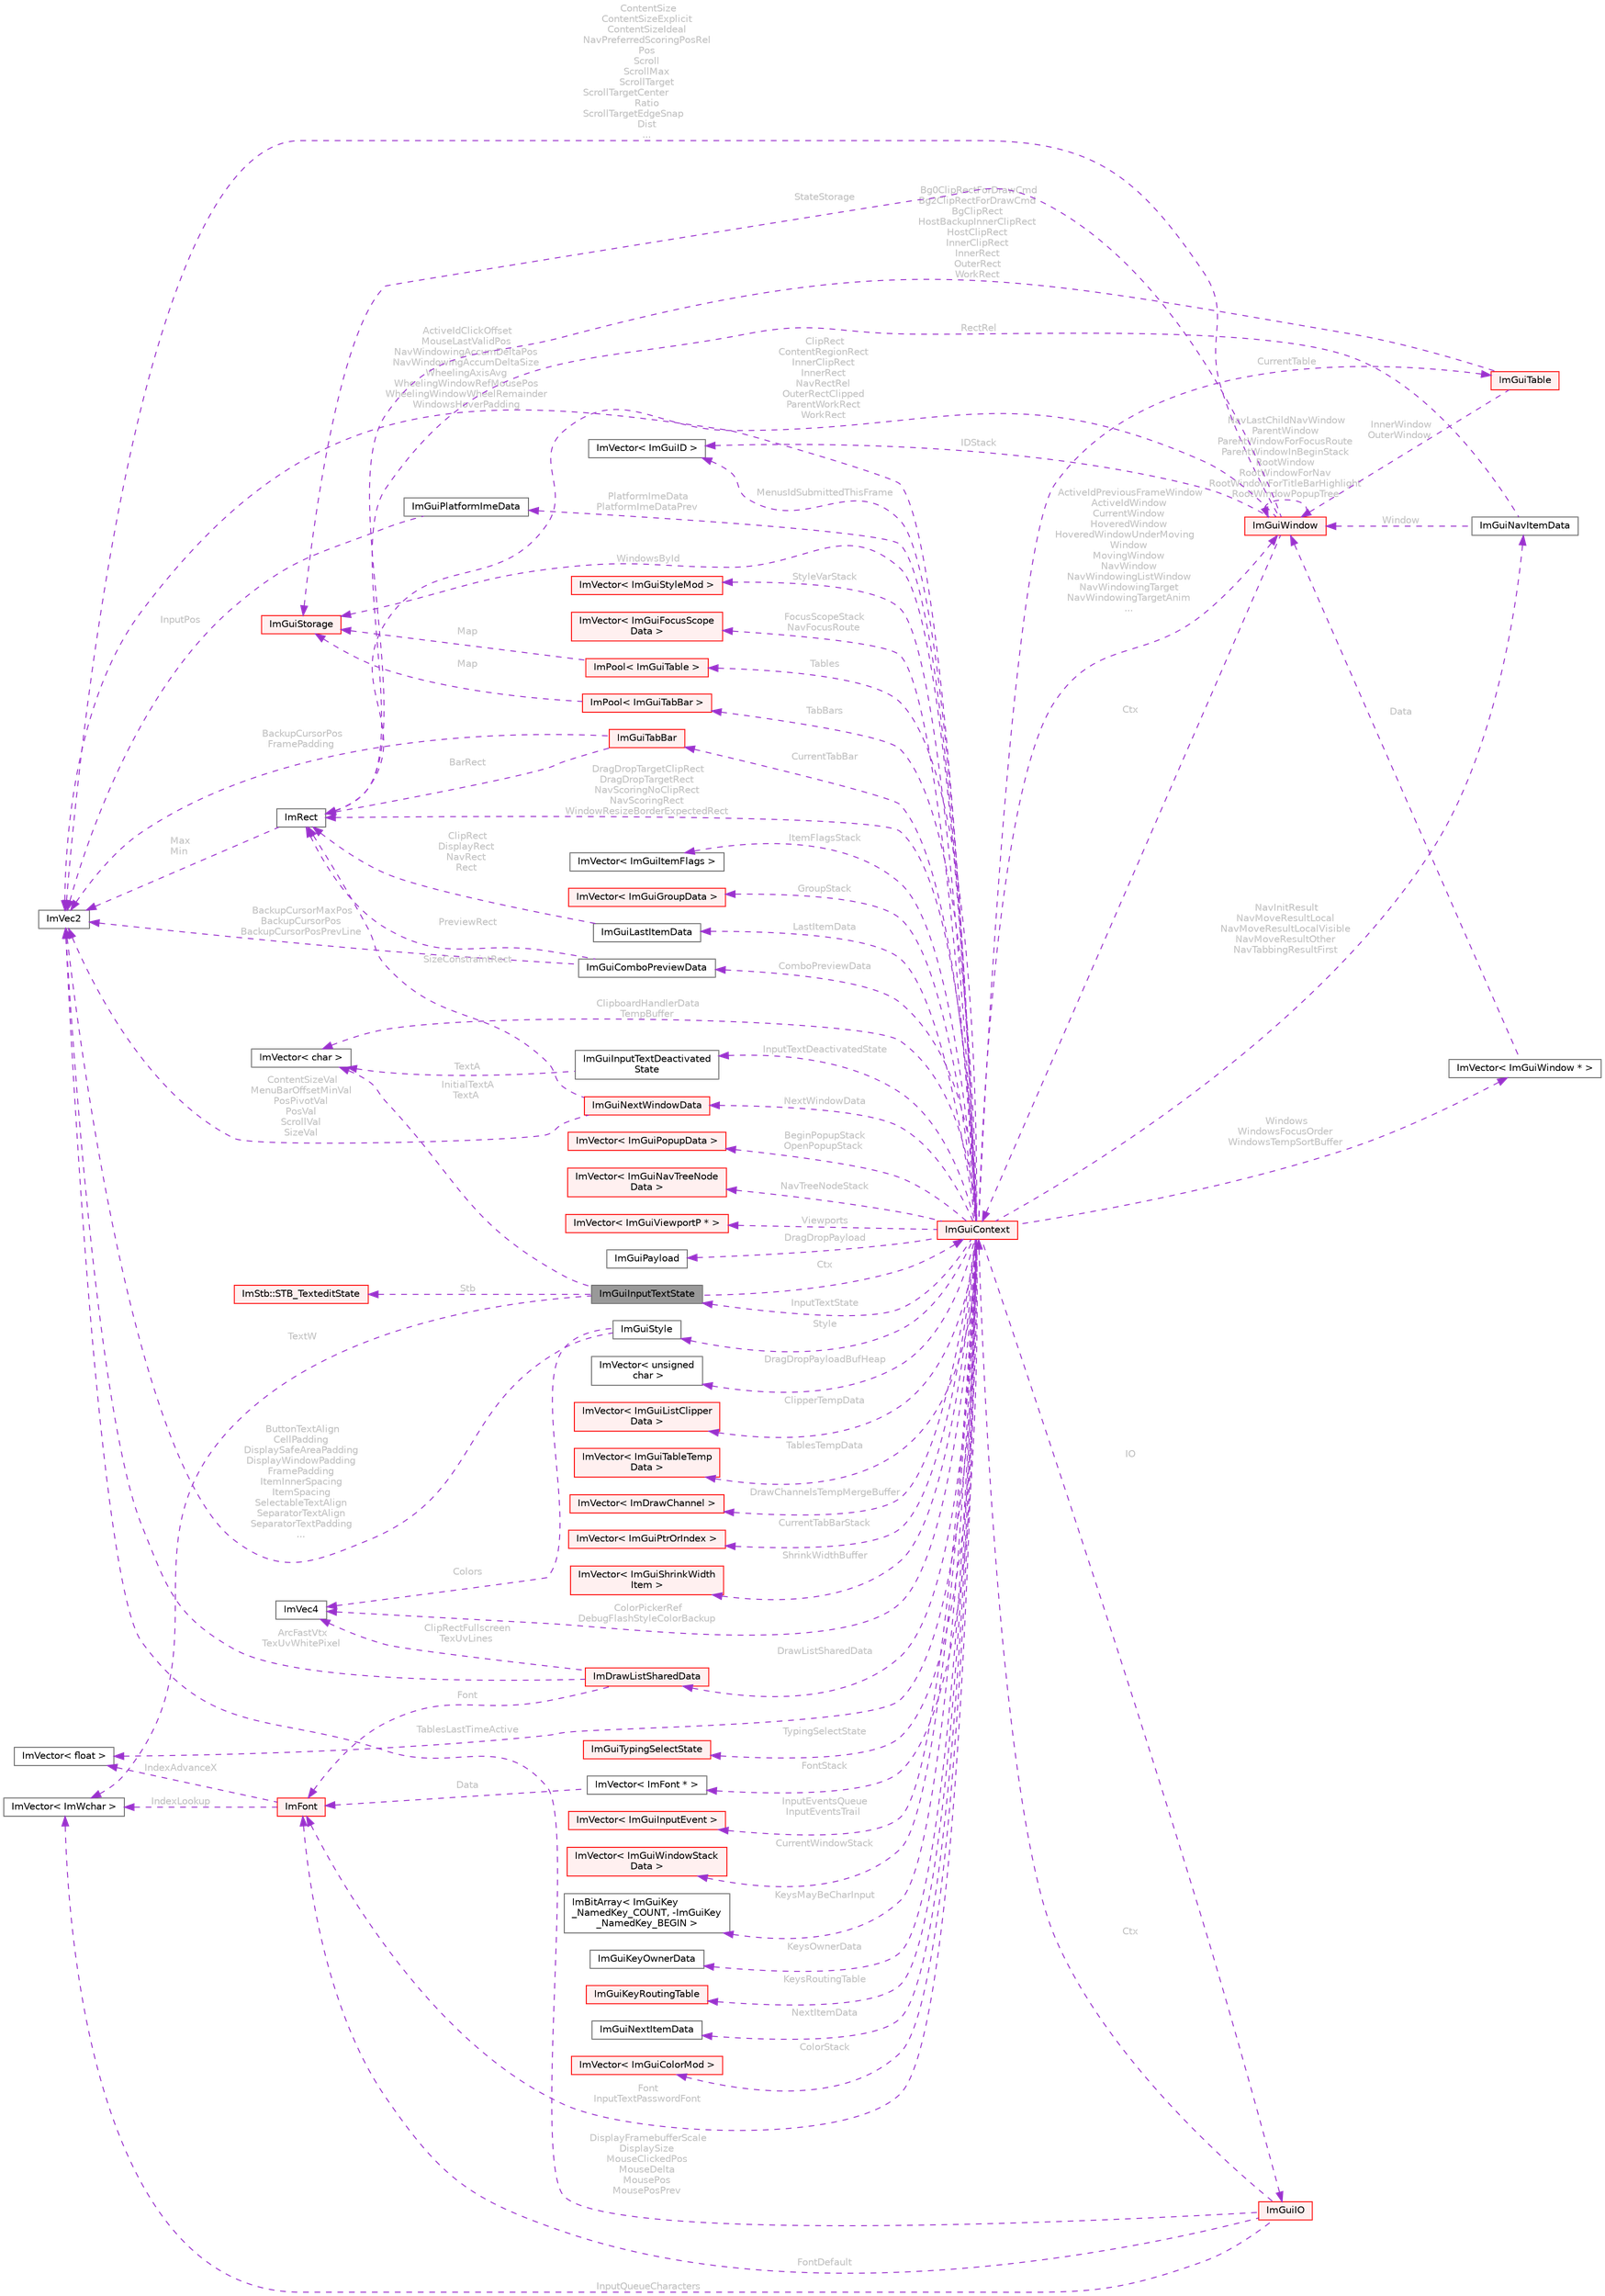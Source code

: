 digraph "ImGuiInputTextState"
{
 // LATEX_PDF_SIZE
  bgcolor="transparent";
  edge [fontname=Helvetica,fontsize=10,labelfontname=Helvetica,labelfontsize=10];
  node [fontname=Helvetica,fontsize=10,shape=box,height=0.2,width=0.4];
  rankdir="LR";
  Node1 [id="Node000001",label="ImGuiInputTextState",height=0.2,width=0.4,color="gray40", fillcolor="grey60", style="filled", fontcolor="black",tooltip=" "];
  Node2 -> Node1 [id="edge1_Node000001_Node000002",dir="back",color="darkorchid3",style="dashed",tooltip=" ",label=" Ctx",fontcolor="grey" ];
  Node2 [id="Node000002",label="ImGuiContext",height=0.2,width=0.4,color="red", fillcolor="#FFF0F0", style="filled",URL="$struct_im_gui_context.html",tooltip=" "];
  Node3 -> Node2 [id="edge2_Node000002_Node000003",dir="back",color="darkorchid3",style="dashed",tooltip=" ",label=" IO",fontcolor="grey" ];
  Node3 [id="Node000003",label="ImGuiIO",height=0.2,width=0.4,color="red", fillcolor="#FFF0F0", style="filled",URL="$struct_im_gui_i_o.html",tooltip=" "];
  Node4 -> Node3 [id="edge3_Node000003_Node000004",dir="back",color="darkorchid3",style="dashed",tooltip=" ",label=" DisplayFramebufferScale\nDisplaySize\nMouseClickedPos\nMouseDelta\nMousePos\nMousePosPrev",fontcolor="grey" ];
  Node4 [id="Node000004",label="ImVec2",height=0.2,width=0.4,color="gray40", fillcolor="white", style="filled",URL="$struct_im_vec2.html",tooltip=" "];
  Node7 -> Node3 [id="edge4_Node000003_Node000007",dir="back",color="darkorchid3",style="dashed",tooltip=" ",label=" FontDefault",fontcolor="grey" ];
  Node7 [id="Node000007",label="ImFont",height=0.2,width=0.4,color="red", fillcolor="#FFF0F0", style="filled",URL="$struct_im_font.html",tooltip=" "];
  Node8 -> Node7 [id="edge5_Node000007_Node000008",dir="back",color="darkorchid3",style="dashed",tooltip=" ",label=" IndexAdvanceX",fontcolor="grey" ];
  Node8 [id="Node000008",label="ImVector\< float \>",height=0.2,width=0.4,color="gray40", fillcolor="white", style="filled",URL="$struct_im_vector.html",tooltip=" "];
  Node9 -> Node7 [id="edge6_Node000007_Node000009",dir="back",color="darkorchid3",style="dashed",tooltip=" ",label=" IndexLookup",fontcolor="grey" ];
  Node9 [id="Node000009",label="ImVector\< ImWchar \>",height=0.2,width=0.4,color="gray40", fillcolor="white", style="filled",URL="$struct_im_vector.html",tooltip=" "];
  Node2 -> Node3 [id="edge7_Node000003_Node000002",dir="back",color="darkorchid3",style="dashed",tooltip=" ",label=" Ctx",fontcolor="grey" ];
  Node9 -> Node3 [id="edge8_Node000003_Node000009",dir="back",color="darkorchid3",style="dashed",tooltip=" ",label=" InputQueueCharacters",fontcolor="grey" ];
  Node19 -> Node2 [id="edge9_Node000002_Node000019",dir="back",color="darkorchid3",style="dashed",tooltip=" ",label=" Style",fontcolor="grey" ];
  Node19 [id="Node000019",label="ImGuiStyle",height=0.2,width=0.4,color="gray40", fillcolor="white", style="filled",URL="$struct_im_gui_style.html",tooltip=" "];
  Node4 -> Node19 [id="edge10_Node000019_Node000004",dir="back",color="darkorchid3",style="dashed",tooltip=" ",label=" ButtonTextAlign\nCellPadding\nDisplaySafeAreaPadding\nDisplayWindowPadding\nFramePadding\nItemInnerSpacing\nItemSpacing\nSelectableTextAlign\nSeparatorTextAlign\nSeparatorTextPadding\n...",fontcolor="grey" ];
  Node16 -> Node19 [id="edge11_Node000019_Node000016",dir="back",color="darkorchid3",style="dashed",tooltip=" ",label=" Colors",fontcolor="grey" ];
  Node16 [id="Node000016",label="ImVec4",height=0.2,width=0.4,color="gray40", fillcolor="white", style="filled",URL="$struct_im_vec4.html",tooltip=" "];
  Node7 -> Node2 [id="edge12_Node000002_Node000007",dir="back",color="darkorchid3",style="dashed",tooltip=" ",label=" Font\nInputTextPasswordFont",fontcolor="grey" ];
  Node20 -> Node2 [id="edge13_Node000002_Node000020",dir="back",color="darkorchid3",style="dashed",tooltip=" ",label=" DrawListSharedData",fontcolor="grey" ];
  Node20 [id="Node000020",label="ImDrawListSharedData",height=0.2,width=0.4,color="red", fillcolor="#FFF0F0", style="filled",URL="$struct_im_draw_list_shared_data.html",tooltip=" "];
  Node4 -> Node20 [id="edge14_Node000020_Node000004",dir="back",color="darkorchid3",style="dashed",tooltip=" ",label=" ArcFastVtx\nTexUvWhitePixel",fontcolor="grey" ];
  Node7 -> Node20 [id="edge15_Node000020_Node000007",dir="back",color="darkorchid3",style="dashed",tooltip=" ",label=" Font",fontcolor="grey" ];
  Node16 -> Node20 [id="edge16_Node000020_Node000016",dir="back",color="darkorchid3",style="dashed",tooltip=" ",label=" ClipRectFullscreen\nTexUvLines",fontcolor="grey" ];
  Node22 -> Node2 [id="edge17_Node000002_Node000022",dir="back",color="darkorchid3",style="dashed",tooltip=" ",label=" InputEventsQueue\nInputEventsTrail",fontcolor="grey" ];
  Node22 [id="Node000022",label="ImVector\< ImGuiInputEvent \>",height=0.2,width=0.4,color="red", fillcolor="#FFF0F0", style="filled",URL="$struct_im_vector.html",tooltip=" "];
  Node30 -> Node2 [id="edge18_Node000002_Node000030",dir="back",color="darkorchid3",style="dashed",tooltip=" ",label=" Windows\nWindowsFocusOrder\nWindowsTempSortBuffer",fontcolor="grey" ];
  Node30 [id="Node000030",label="ImVector\< ImGuiWindow * \>",height=0.2,width=0.4,color="gray40", fillcolor="white", style="filled",URL="$struct_im_vector.html",tooltip=" "];
  Node31 -> Node30 [id="edge19_Node000030_Node000031",dir="back",color="darkorchid3",style="dashed",tooltip=" ",label=" Data",fontcolor="grey" ];
  Node31 [id="Node000031",label="ImGuiWindow",height=0.2,width=0.4,color="red", fillcolor="#FFF0F0", style="filled",URL="$struct_im_gui_window.html",tooltip=" "];
  Node2 -> Node31 [id="edge20_Node000031_Node000002",dir="back",color="darkorchid3",style="dashed",tooltip=" ",label=" Ctx",fontcolor="grey" ];
  Node4 -> Node31 [id="edge21_Node000031_Node000004",dir="back",color="darkorchid3",style="dashed",tooltip=" ",label=" ContentSize\nContentSizeExplicit\nContentSizeIdeal\nNavPreferredScoringPosRel\nPos\nScroll\nScrollMax\nScrollTarget\nScrollTargetCenter\lRatio\nScrollTargetEdgeSnap\lDist\n...",fontcolor="grey" ];
  Node49 -> Node31 [id="edge22_Node000031_Node000049",dir="back",color="darkorchid3",style="dashed",tooltip=" ",label=" IDStack",fontcolor="grey" ];
  Node49 [id="Node000049",label="ImVector\< ImGuiID \>",height=0.2,width=0.4,color="gray40", fillcolor="white", style="filled",URL="$struct_im_vector.html",tooltip=" "];
  Node57 -> Node31 [id="edge23_Node000031_Node000057",dir="back",color="darkorchid3",style="dashed",tooltip=" ",label=" ClipRect\nContentRegionRect\nInnerClipRect\nInnerRect\nNavRectRel\nOuterRectClipped\nParentWorkRect\nWorkRect",fontcolor="grey" ];
  Node57 [id="Node000057",label="ImRect",height=0.2,width=0.4,color="gray40", fillcolor="white", style="filled",URL="$struct_im_rect.html",tooltip=" "];
  Node4 -> Node57 [id="edge24_Node000057_Node000004",dir="back",color="darkorchid3",style="dashed",tooltip=" ",label=" Max\nMin",fontcolor="grey" ];
  Node53 -> Node31 [id="edge25_Node000031_Node000053",dir="back",color="darkorchid3",style="dashed",tooltip=" ",label=" StateStorage",fontcolor="grey" ];
  Node53 [id="Node000053",label="ImGuiStorage",height=0.2,width=0.4,color="red", fillcolor="#FFF0F0", style="filled",URL="$struct_im_gui_storage.html",tooltip=" "];
  Node31 -> Node31 [id="edge26_Node000031_Node000031",dir="back",color="darkorchid3",style="dashed",tooltip=" ",label=" NavLastChildNavWindow\nParentWindow\nParentWindowForFocusRoute\nParentWindowInBeginStack\nRootWindow\nRootWindowForNav\nRootWindowForTitleBarHighlight\nRootWindowPopupTree",fontcolor="grey" ];
  Node62 -> Node2 [id="edge27_Node000002_Node000062",dir="back",color="darkorchid3",style="dashed",tooltip=" ",label=" CurrentWindowStack",fontcolor="grey" ];
  Node62 [id="Node000062",label="ImVector\< ImGuiWindowStack\lData \>",height=0.2,width=0.4,color="red", fillcolor="#FFF0F0", style="filled",URL="$struct_im_vector.html",tooltip=" "];
  Node53 -> Node2 [id="edge28_Node000002_Node000053",dir="back",color="darkorchid3",style="dashed",tooltip=" ",label=" WindowsById",fontcolor="grey" ];
  Node4 -> Node2 [id="edge29_Node000002_Node000004",dir="back",color="darkorchid3",style="dashed",tooltip=" ",label=" ActiveIdClickOffset\nMouseLastValidPos\nNavWindowingAccumDeltaPos\nNavWindowingAccumDeltaSize\nWheelingAxisAvg\nWheelingWindowRefMousePos\nWheelingWindowWheelRemainder\nWindowsHoverPadding",fontcolor="grey" ];
  Node31 -> Node2 [id="edge30_Node000002_Node000031",dir="back",color="darkorchid3",style="dashed",tooltip=" ",label=" ActiveIdPreviousFrameWindow\nActiveIdWindow\nCurrentWindow\nHoveredWindow\nHoveredWindowUnderMoving\lWindow\nMovingWindow\nNavWindow\nNavWindowingListWindow\nNavWindowingTarget\nNavWindowingTargetAnim\n...",fontcolor="grey" ];
  Node66 -> Node2 [id="edge31_Node000002_Node000066",dir="back",color="darkorchid3",style="dashed",tooltip=" ",label=" KeysMayBeCharInput",fontcolor="grey" ];
  Node66 [id="Node000066",label="ImBitArray\< ImGuiKey\l_NamedKey_COUNT, -ImGuiKey\l_NamedKey_BEGIN \>",height=0.2,width=0.4,color="gray40", fillcolor="white", style="filled",URL="$struct_im_bit_array.html",tooltip=" "];
  Node67 -> Node2 [id="edge32_Node000002_Node000067",dir="back",color="darkorchid3",style="dashed",tooltip=" ",label=" KeysOwnerData",fontcolor="grey" ];
  Node67 [id="Node000067",label="ImGuiKeyOwnerData",height=0.2,width=0.4,color="gray40", fillcolor="white", style="filled",URL="$struct_im_gui_key_owner_data.html",tooltip=" "];
  Node68 -> Node2 [id="edge33_Node000002_Node000068",dir="back",color="darkorchid3",style="dashed",tooltip=" ",label=" KeysRoutingTable",fontcolor="grey" ];
  Node68 [id="Node000068",label="ImGuiKeyRoutingTable",height=0.2,width=0.4,color="red", fillcolor="#FFF0F0", style="filled",URL="$struct_im_gui_key_routing_table.html",tooltip=" "];
  Node71 -> Node2 [id="edge34_Node000002_Node000071",dir="back",color="darkorchid3",style="dashed",tooltip=" ",label=" NextItemData",fontcolor="grey" ];
  Node71 [id="Node000071",label="ImGuiNextItemData",height=0.2,width=0.4,color="gray40", fillcolor="white", style="filled",URL="$struct_im_gui_next_item_data.html",tooltip=" "];
  Node64 -> Node2 [id="edge35_Node000002_Node000064",dir="back",color="darkorchid3",style="dashed",tooltip=" ",label=" LastItemData",fontcolor="grey" ];
  Node64 [id="Node000064",label="ImGuiLastItemData",height=0.2,width=0.4,color="gray40", fillcolor="white", style="filled",URL="$struct_im_gui_last_item_data.html",tooltip=" "];
  Node57 -> Node64 [id="edge36_Node000064_Node000057",dir="back",color="darkorchid3",style="dashed",tooltip=" ",label=" ClipRect\nDisplayRect\nNavRect\nRect",fontcolor="grey" ];
  Node72 -> Node2 [id="edge37_Node000002_Node000072",dir="back",color="darkorchid3",style="dashed",tooltip=" ",label=" NextWindowData",fontcolor="grey" ];
  Node72 [id="Node000072",label="ImGuiNextWindowData",height=0.2,width=0.4,color="red", fillcolor="#FFF0F0", style="filled",URL="$struct_im_gui_next_window_data.html",tooltip=" "];
  Node4 -> Node72 [id="edge38_Node000072_Node000004",dir="back",color="darkorchid3",style="dashed",tooltip=" ",label=" ContentSizeVal\nMenuBarOffsetMinVal\nPosPivotVal\nPosVal\nScrollVal\nSizeVal",fontcolor="grey" ];
  Node57 -> Node72 [id="edge39_Node000072_Node000057",dir="back",color="darkorchid3",style="dashed",tooltip=" ",label=" SizeConstraintRect",fontcolor="grey" ];
  Node74 -> Node2 [id="edge40_Node000002_Node000074",dir="back",color="darkorchid3",style="dashed",tooltip=" ",label=" ColorStack",fontcolor="grey" ];
  Node74 [id="Node000074",label="ImVector\< ImGuiColorMod \>",height=0.2,width=0.4,color="red", fillcolor="#FFF0F0", style="filled",URL="$struct_im_vector.html",tooltip=" "];
  Node76 -> Node2 [id="edge41_Node000002_Node000076",dir="back",color="darkorchid3",style="dashed",tooltip=" ",label=" StyleVarStack",fontcolor="grey" ];
  Node76 [id="Node000076",label="ImVector\< ImGuiStyleMod \>",height=0.2,width=0.4,color="red", fillcolor="#FFF0F0", style="filled",URL="$struct_im_vector.html",tooltip=" "];
  Node6 -> Node2 [id="edge42_Node000002_Node000006",dir="back",color="darkorchid3",style="dashed",tooltip=" ",label=" FontStack",fontcolor="grey" ];
  Node6 [id="Node000006",label="ImVector\< ImFont * \>",height=0.2,width=0.4,color="gray40", fillcolor="white", style="filled",URL="$struct_im_vector.html",tooltip=" "];
  Node7 -> Node6 [id="edge43_Node000006_Node000007",dir="back",color="darkorchid3",style="dashed",tooltip=" ",label=" Data",fontcolor="grey" ];
  Node78 -> Node2 [id="edge44_Node000002_Node000078",dir="back",color="darkorchid3",style="dashed",tooltip=" ",label=" FocusScopeStack\nNavFocusRoute",fontcolor="grey" ];
  Node78 [id="Node000078",label="ImVector\< ImGuiFocusScope\lData \>",height=0.2,width=0.4,color="red", fillcolor="#FFF0F0", style="filled",URL="$struct_im_vector.html",tooltip=" "];
  Node80 -> Node2 [id="edge45_Node000002_Node000080",dir="back",color="darkorchid3",style="dashed",tooltip=" ",label=" ItemFlagsStack",fontcolor="grey" ];
  Node80 [id="Node000080",label="ImVector\< ImGuiItemFlags \>",height=0.2,width=0.4,color="gray40", fillcolor="white", style="filled",URL="$struct_im_vector.html",tooltip=" "];
  Node81 -> Node2 [id="edge46_Node000002_Node000081",dir="back",color="darkorchid3",style="dashed",tooltip=" ",label=" GroupStack",fontcolor="grey" ];
  Node81 [id="Node000081",label="ImVector\< ImGuiGroupData \>",height=0.2,width=0.4,color="red", fillcolor="#FFF0F0", style="filled",URL="$struct_im_vector.html",tooltip=" "];
  Node83 -> Node2 [id="edge47_Node000002_Node000083",dir="back",color="darkorchid3",style="dashed",tooltip=" ",label=" BeginPopupStack\nOpenPopupStack",fontcolor="grey" ];
  Node83 [id="Node000083",label="ImVector\< ImGuiPopupData \>",height=0.2,width=0.4,color="red", fillcolor="#FFF0F0", style="filled",URL="$struct_im_vector.html",tooltip=" "];
  Node85 -> Node2 [id="edge48_Node000002_Node000085",dir="back",color="darkorchid3",style="dashed",tooltip=" ",label=" NavTreeNodeStack",fontcolor="grey" ];
  Node85 [id="Node000085",label="ImVector\< ImGuiNavTreeNode\lData \>",height=0.2,width=0.4,color="red", fillcolor="#FFF0F0", style="filled",URL="$struct_im_vector.html",tooltip=" "];
  Node87 -> Node2 [id="edge49_Node000002_Node000087",dir="back",color="darkorchid3",style="dashed",tooltip=" ",label=" Viewports",fontcolor="grey" ];
  Node87 [id="Node000087",label="ImVector\< ImGuiViewportP * \>",height=0.2,width=0.4,color="red", fillcolor="#FFF0F0", style="filled",URL="$struct_im_vector.html",tooltip=" "];
  Node88 -> Node2 [id="edge50_Node000002_Node000088",dir="back",color="darkorchid3",style="dashed",tooltip=" ",label=" NavInitResult\nNavMoveResultLocal\nNavMoveResultLocalVisible\nNavMoveResultOther\nNavTabbingResultFirst",fontcolor="grey" ];
  Node88 [id="Node000088",label="ImGuiNavItemData",height=0.2,width=0.4,color="gray40", fillcolor="white", style="filled",URL="$struct_im_gui_nav_item_data.html",tooltip=" "];
  Node31 -> Node88 [id="edge51_Node000088_Node000031",dir="back",color="darkorchid3",style="dashed",tooltip=" ",label=" Window",fontcolor="grey" ];
  Node57 -> Node88 [id="edge52_Node000088_Node000057",dir="back",color="darkorchid3",style="dashed",tooltip=" ",label=" RectRel",fontcolor="grey" ];
  Node57 -> Node2 [id="edge53_Node000002_Node000057",dir="back",color="darkorchid3",style="dashed",tooltip=" ",label=" DragDropTargetClipRect\nDragDropTargetRect\nNavScoringNoClipRect\nNavScoringRect\nWindowResizeBorderExpectedRect",fontcolor="grey" ];
  Node89 -> Node2 [id="edge54_Node000002_Node000089",dir="back",color="darkorchid3",style="dashed",tooltip=" ",label=" DragDropPayload",fontcolor="grey" ];
  Node89 [id="Node000089",label="ImGuiPayload",height=0.2,width=0.4,color="gray40", fillcolor="white", style="filled",URL="$struct_im_gui_payload.html",tooltip=" "];
  Node90 -> Node2 [id="edge55_Node000002_Node000090",dir="back",color="darkorchid3",style="dashed",tooltip=" ",label=" DragDropPayloadBufHeap",fontcolor="grey" ];
  Node90 [id="Node000090",label="ImVector\< unsigned\l char \>",height=0.2,width=0.4,color="gray40", fillcolor="white", style="filled",URL="$struct_im_vector.html",tooltip=" "];
  Node91 -> Node2 [id="edge56_Node000002_Node000091",dir="back",color="darkorchid3",style="dashed",tooltip=" ",label=" ClipperTempData",fontcolor="grey" ];
  Node91 [id="Node000091",label="ImVector\< ImGuiListClipper\lData \>",height=0.2,width=0.4,color="red", fillcolor="#FFF0F0", style="filled",URL="$struct_im_vector.html",tooltip=" "];
  Node96 -> Node2 [id="edge57_Node000002_Node000096",dir="back",color="darkorchid3",style="dashed",tooltip=" ",label=" CurrentTable",fontcolor="grey" ];
  Node96 [id="Node000096",label="ImGuiTable",height=0.2,width=0.4,color="red", fillcolor="#FFF0F0", style="filled",URL="$struct_im_gui_table.html",tooltip=" "];
  Node57 -> Node96 [id="edge58_Node000096_Node000057",dir="back",color="darkorchid3",style="dashed",tooltip=" ",label=" Bg0ClipRectForDrawCmd\nBg2ClipRectForDrawCmd\nBgClipRect\nHostBackupInnerClipRect\nHostClipRect\nInnerClipRect\nInnerRect\nOuterRect\nWorkRect",fontcolor="grey" ];
  Node31 -> Node96 [id="edge59_Node000096_Node000031",dir="back",color="darkorchid3",style="dashed",tooltip=" ",label=" InnerWindow\nOuterWindow",fontcolor="grey" ];
  Node110 -> Node2 [id="edge60_Node000002_Node000110",dir="back",color="darkorchid3",style="dashed",tooltip=" ",label=" TablesTempData",fontcolor="grey" ];
  Node110 [id="Node000110",label="ImVector\< ImGuiTableTemp\lData \>",height=0.2,width=0.4,color="red", fillcolor="#FFF0F0", style="filled",URL="$struct_im_vector.html",tooltip=" "];
  Node111 -> Node2 [id="edge61_Node000002_Node000111",dir="back",color="darkorchid3",style="dashed",tooltip=" ",label=" Tables",fontcolor="grey" ];
  Node111 [id="Node000111",label="ImPool\< ImGuiTable \>",height=0.2,width=0.4,color="red", fillcolor="#FFF0F0", style="filled",URL="$struct_im_pool.html",tooltip=" "];
  Node53 -> Node111 [id="edge62_Node000111_Node000053",dir="back",color="darkorchid3",style="dashed",tooltip=" ",label=" Map",fontcolor="grey" ];
  Node8 -> Node2 [id="edge63_Node000002_Node000008",dir="back",color="darkorchid3",style="dashed",tooltip=" ",label=" TablesLastTimeActive",fontcolor="grey" ];
  Node44 -> Node2 [id="edge64_Node000002_Node000044",dir="back",color="darkorchid3",style="dashed",tooltip=" ",label=" DrawChannelsTempMergeBuffer",fontcolor="grey" ];
  Node44 [id="Node000044",label="ImVector\< ImDrawChannel \>",height=0.2,width=0.4,color="red", fillcolor="#FFF0F0", style="filled",URL="$struct_im_vector.html",tooltip=" "];
  Node113 -> Node2 [id="edge65_Node000002_Node000113",dir="back",color="darkorchid3",style="dashed",tooltip=" ",label=" CurrentTabBar",fontcolor="grey" ];
  Node113 [id="Node000113",label="ImGuiTabBar",height=0.2,width=0.4,color="red", fillcolor="#FFF0F0", style="filled",URL="$struct_im_gui_tab_bar.html",tooltip=" "];
  Node57 -> Node113 [id="edge66_Node000113_Node000057",dir="back",color="darkorchid3",style="dashed",tooltip=" ",label=" BarRect",fontcolor="grey" ];
  Node4 -> Node113 [id="edge67_Node000113_Node000004",dir="back",color="darkorchid3",style="dashed",tooltip=" ",label=" BackupCursorPos\nFramePadding",fontcolor="grey" ];
  Node116 -> Node2 [id="edge68_Node000002_Node000116",dir="back",color="darkorchid3",style="dashed",tooltip=" ",label=" TabBars",fontcolor="grey" ];
  Node116 [id="Node000116",label="ImPool\< ImGuiTabBar \>",height=0.2,width=0.4,color="red", fillcolor="#FFF0F0", style="filled",URL="$struct_im_pool.html",tooltip=" "];
  Node53 -> Node116 [id="edge69_Node000116_Node000053",dir="back",color="darkorchid3",style="dashed",tooltip=" ",label=" Map",fontcolor="grey" ];
  Node118 -> Node2 [id="edge70_Node000002_Node000118",dir="back",color="darkorchid3",style="dashed",tooltip=" ",label=" CurrentTabBarStack",fontcolor="grey" ];
  Node118 [id="Node000118",label="ImVector\< ImGuiPtrOrIndex \>",height=0.2,width=0.4,color="red", fillcolor="#FFF0F0", style="filled",URL="$struct_im_vector.html",tooltip=" "];
  Node120 -> Node2 [id="edge71_Node000002_Node000120",dir="back",color="darkorchid3",style="dashed",tooltip=" ",label=" ShrinkWidthBuffer",fontcolor="grey" ];
  Node120 [id="Node000120",label="ImVector\< ImGuiShrinkWidth\lItem \>",height=0.2,width=0.4,color="red", fillcolor="#FFF0F0", style="filled",URL="$struct_im_vector.html",tooltip=" "];
  Node1 -> Node2 [id="edge72_Node000002_Node000001",dir="back",color="darkorchid3",style="dashed",tooltip=" ",label=" InputTextState",fontcolor="grey" ];
  Node122 -> Node2 [id="edge73_Node000002_Node000122",dir="back",color="darkorchid3",style="dashed",tooltip=" ",label=" InputTextDeactivatedState",fontcolor="grey" ];
  Node122 [id="Node000122",label="ImGuiInputTextDeactivated\lState",height=0.2,width=0.4,color="gray40", fillcolor="white", style="filled",URL="$struct_im_gui_input_text_deactivated_state.html",tooltip=" "];
  Node104 -> Node122 [id="edge74_Node000122_Node000104",dir="back",color="darkorchid3",style="dashed",tooltip=" ",label=" TextA",fontcolor="grey" ];
  Node104 [id="Node000104",label="ImVector\< char \>",height=0.2,width=0.4,color="gray40", fillcolor="white", style="filled",URL="$struct_im_vector.html",tooltip=" "];
  Node16 -> Node2 [id="edge75_Node000002_Node000016",dir="back",color="darkorchid3",style="dashed",tooltip=" ",label=" ColorPickerRef\nDebugFlashStyleColorBackup",fontcolor="grey" ];
  Node123 -> Node2 [id="edge76_Node000002_Node000123",dir="back",color="darkorchid3",style="dashed",tooltip=" ",label=" ComboPreviewData",fontcolor="grey" ];
  Node123 [id="Node000123",label="ImGuiComboPreviewData",height=0.2,width=0.4,color="gray40", fillcolor="white", style="filled",URL="$struct_im_gui_combo_preview_data.html",tooltip=" "];
  Node57 -> Node123 [id="edge77_Node000123_Node000057",dir="back",color="darkorchid3",style="dashed",tooltip=" ",label=" PreviewRect",fontcolor="grey" ];
  Node4 -> Node123 [id="edge78_Node000123_Node000004",dir="back",color="darkorchid3",style="dashed",tooltip=" ",label=" BackupCursorMaxPos\nBackupCursorPos\nBackupCursorPosPrevLine",fontcolor="grey" ];
  Node104 -> Node2 [id="edge79_Node000002_Node000104",dir="back",color="darkorchid3",style="dashed",tooltip=" ",label=" ClipboardHandlerData\nTempBuffer",fontcolor="grey" ];
  Node49 -> Node2 [id="edge80_Node000002_Node000049",dir="back",color="darkorchid3",style="dashed",tooltip=" ",label=" MenusIdSubmittedThisFrame",fontcolor="grey" ];
  Node124 -> Node2 [id="edge81_Node000002_Node000124",dir="back",color="darkorchid3",style="dashed",tooltip=" ",label=" TypingSelectState",fontcolor="grey" ];
  Node124 [id="Node000124",label="ImGuiTypingSelectState",height=0.2,width=0.4,color="red", fillcolor="#FFF0F0", style="filled",URL="$struct_im_gui_typing_select_state.html",tooltip=" "];
  Node126 -> Node2 [id="edge82_Node000002_Node000126",dir="back",color="darkorchid3",style="dashed",tooltip=" ",label=" PlatformImeData\nPlatformImeDataPrev",fontcolor="grey" ];
  Node126 [id="Node000126",label="ImGuiPlatformImeData",height=0.2,width=0.4,color="gray40", fillcolor="white", style="filled",URL="$struct_im_gui_platform_ime_data.html",tooltip=" "];
  Node4 -> Node126 [id="edge83_Node000126_Node000004",dir="back",color="darkorchid3",style="dashed",tooltip=" ",label=" InputPos",fontcolor="grey" ];
  Node9 -> Node1 [id="edge84_Node000001_Node000009",dir="back",color="darkorchid3",style="dashed",tooltip=" ",label=" TextW",fontcolor="grey" ];
  Node104 -> Node1 [id="edge85_Node000001_Node000104",dir="back",color="darkorchid3",style="dashed",tooltip=" ",label=" InitialTextA\nTextA",fontcolor="grey" ];
  Node141 -> Node1 [id="edge86_Node000001_Node000141",dir="back",color="darkorchid3",style="dashed",tooltip=" ",label=" Stb",fontcolor="grey" ];
  Node141 [id="Node000141",label="ImStb::STB_TexteditState",height=0.2,width=0.4,color="red", fillcolor="#FFF0F0", style="filled",URL="$struct_im_stb_1_1_s_t_b___textedit_state.html",tooltip=" "];
}
